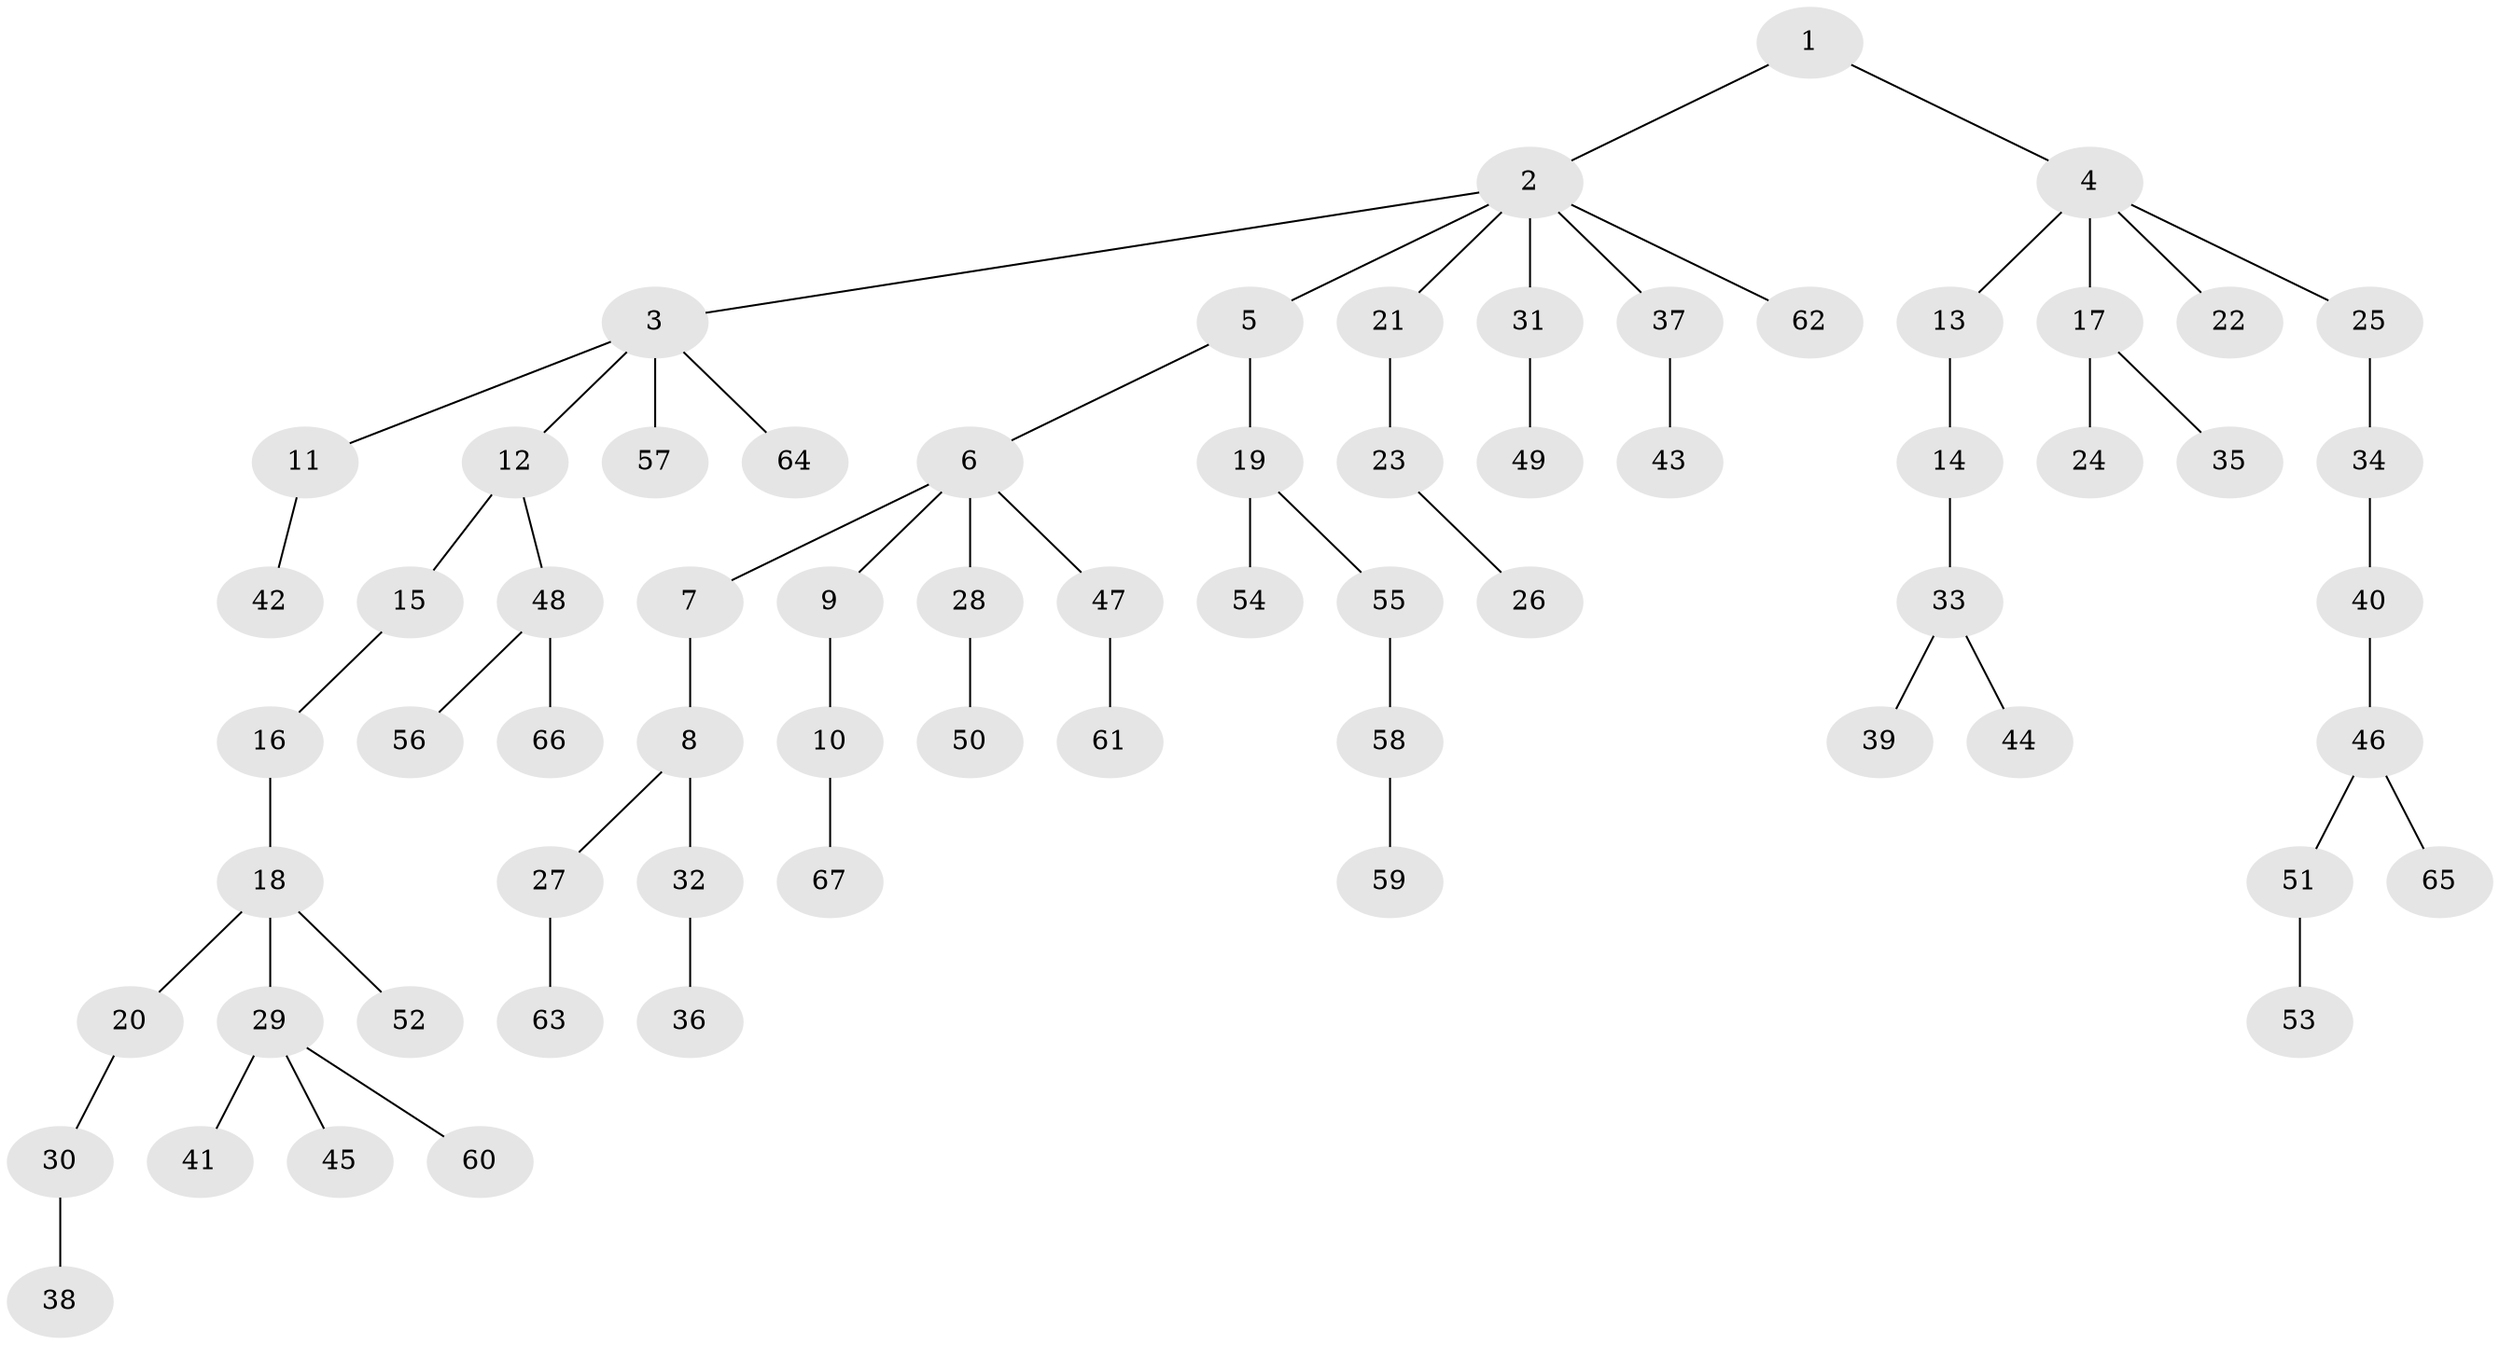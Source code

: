 // Generated by graph-tools (version 1.1) at 2025/52/03/09/25 04:52:30]
// undirected, 67 vertices, 66 edges
graph export_dot {
graph [start="1"]
  node [color=gray90,style=filled];
  1;
  2;
  3;
  4;
  5;
  6;
  7;
  8;
  9;
  10;
  11;
  12;
  13;
  14;
  15;
  16;
  17;
  18;
  19;
  20;
  21;
  22;
  23;
  24;
  25;
  26;
  27;
  28;
  29;
  30;
  31;
  32;
  33;
  34;
  35;
  36;
  37;
  38;
  39;
  40;
  41;
  42;
  43;
  44;
  45;
  46;
  47;
  48;
  49;
  50;
  51;
  52;
  53;
  54;
  55;
  56;
  57;
  58;
  59;
  60;
  61;
  62;
  63;
  64;
  65;
  66;
  67;
  1 -- 2;
  1 -- 4;
  2 -- 3;
  2 -- 5;
  2 -- 21;
  2 -- 31;
  2 -- 37;
  2 -- 62;
  3 -- 11;
  3 -- 12;
  3 -- 57;
  3 -- 64;
  4 -- 13;
  4 -- 17;
  4 -- 22;
  4 -- 25;
  5 -- 6;
  5 -- 19;
  6 -- 7;
  6 -- 9;
  6 -- 28;
  6 -- 47;
  7 -- 8;
  8 -- 27;
  8 -- 32;
  9 -- 10;
  10 -- 67;
  11 -- 42;
  12 -- 15;
  12 -- 48;
  13 -- 14;
  14 -- 33;
  15 -- 16;
  16 -- 18;
  17 -- 24;
  17 -- 35;
  18 -- 20;
  18 -- 29;
  18 -- 52;
  19 -- 54;
  19 -- 55;
  20 -- 30;
  21 -- 23;
  23 -- 26;
  25 -- 34;
  27 -- 63;
  28 -- 50;
  29 -- 41;
  29 -- 45;
  29 -- 60;
  30 -- 38;
  31 -- 49;
  32 -- 36;
  33 -- 39;
  33 -- 44;
  34 -- 40;
  37 -- 43;
  40 -- 46;
  46 -- 51;
  46 -- 65;
  47 -- 61;
  48 -- 56;
  48 -- 66;
  51 -- 53;
  55 -- 58;
  58 -- 59;
}
